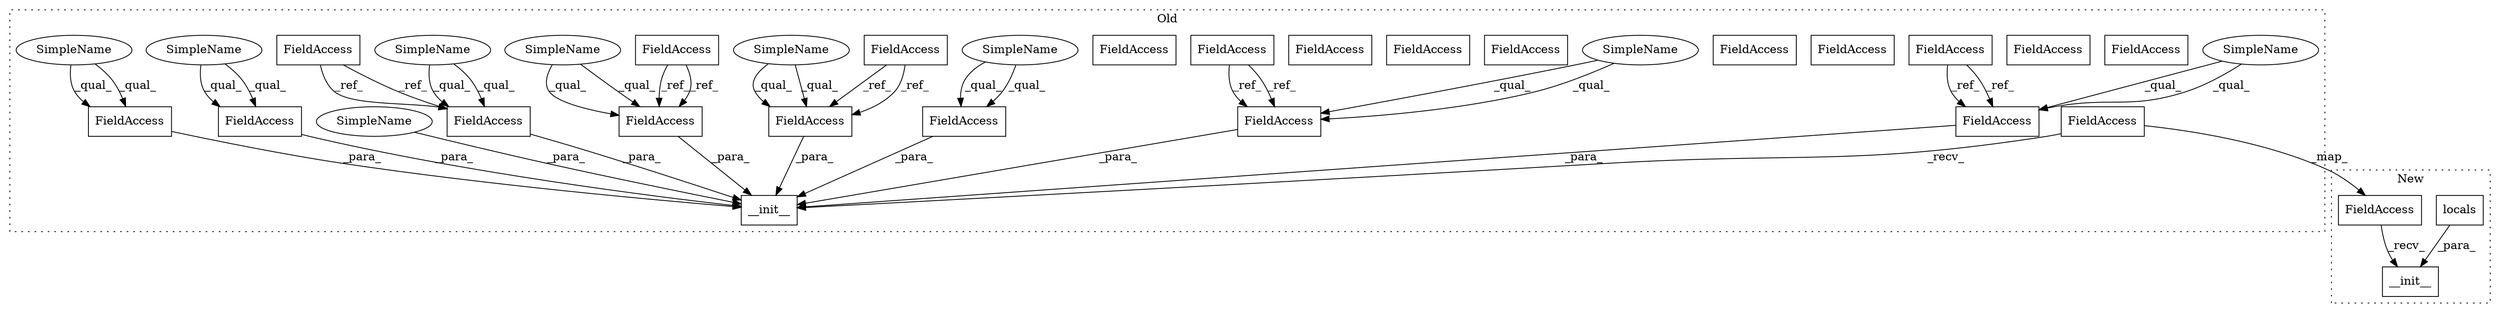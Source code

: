 digraph G {
subgraph cluster0 {
1 [label="__init__" a="32" s="1473,1735" l="9,1" shape="box"];
4 [label="FieldAccess" a="22" s="1062" l="24" shape="box"];
5 [label="FieldAccess" a="22" s="1616" l="24" shape="box"];
6 [label="FieldAccess" a="22" s="1663" l="23" shape="box"];
7 [label="FieldAccess" a="22" s="1011" l="25" shape="box"];
8 [label="FieldAccess" a="22" s="1590" l="25" shape="box"];
9 [label="FieldAccess" a="22" s="1687" l="48" shape="box"];
10 [label="FieldAccess" a="22" s="1303" l="48" shape="box"];
11 [label="FieldAccess" a="22" s="1458" l="14" shape="box"];
13 [label="FieldAccess" a="22" s="1515" l="22" shape="box"];
14 [label="FieldAccess" a="22" s="1641" l="21" shape="box"];
15 [label="FieldAccess" a="22" s="1538" l="20" shape="box"];
16 [label="FieldAccess" a="22" s="1152" l="30" shape="box"];
17 [label="FieldAccess" a="22" s="1559" l="30" shape="box"];
18 [label="FieldAccess" a="22" s="1213" l="21" shape="box"];
19 [label="FieldAccess" a="22" s="1559" l="30" shape="box"];
20 [label="FieldAccess" a="22" s="1641" l="21" shape="box"];
21 [label="FieldAccess" a="22" s="1687" l="48" shape="box"];
22 [label="FieldAccess" a="22" s="1590" l="25" shape="box"];
23 [label="FieldAccess" a="22" s="1616" l="24" shape="box"];
24 [label="SimpleName" a="42" s="1641" l="4" shape="ellipse"];
25 [label="SimpleName" a="42" s="1538" l="4" shape="ellipse"];
26 [label="SimpleName" a="42" s="1663" l="4" shape="ellipse"];
27 [label="SimpleName" a="42" s="1590" l="4" shape="ellipse"];
28 [label="SimpleName" a="42" s="1515" l="4" shape="ellipse"];
29 [label="SimpleName" a="42" s="1687" l="4" shape="ellipse"];
30 [label="SimpleName" a="42" s="1482" l="4" shape="ellipse"];
31 [label="SimpleName" a="42" s="1559" l="4" shape="ellipse"];
32 [label="SimpleName" a="42" s="1616" l="4" shape="ellipse"];
33 [label="FieldAccess" a="22" s="1515" l="22" shape="box"];
34 [label="FieldAccess" a="22" s="1663" l="23" shape="box"];
35 [label="FieldAccess" a="22" s="1538" l="20" shape="box"];
label = "Old";
style="dotted";
}
subgraph cluster1 {
2 [label="locals" a="32" s="935" l="8" shape="box"];
3 [label="__init__" a="32" s="926,943" l="9,1" shape="box"];
12 [label="FieldAccess" a="22" s="911" l="14" shape="box"];
label = "New";
style="dotted";
}
2 -> 3 [label="_para_"];
4 -> 23 [label="_ref_"];
4 -> 23 [label="_ref_"];
7 -> 22 [label="_ref_"];
7 -> 22 [label="_ref_"];
10 -> 21 [label="_ref_"];
10 -> 21 [label="_ref_"];
11 -> 12 [label="_map_"];
11 -> 1 [label="_recv_"];
12 -> 3 [label="_recv_"];
16 -> 19 [label="_ref_"];
16 -> 19 [label="_ref_"];
18 -> 20 [label="_ref_"];
18 -> 20 [label="_ref_"];
19 -> 1 [label="_para_"];
20 -> 1 [label="_para_"];
21 -> 1 [label="_para_"];
22 -> 1 [label="_para_"];
23 -> 1 [label="_para_"];
24 -> 20 [label="_qual_"];
24 -> 20 [label="_qual_"];
25 -> 35 [label="_qual_"];
25 -> 35 [label="_qual_"];
26 -> 34 [label="_qual_"];
26 -> 34 [label="_qual_"];
27 -> 22 [label="_qual_"];
27 -> 22 [label="_qual_"];
28 -> 33 [label="_qual_"];
28 -> 33 [label="_qual_"];
29 -> 21 [label="_qual_"];
29 -> 21 [label="_qual_"];
30 -> 1 [label="_para_"];
31 -> 19 [label="_qual_"];
31 -> 19 [label="_qual_"];
32 -> 23 [label="_qual_"];
32 -> 23 [label="_qual_"];
33 -> 1 [label="_para_"];
34 -> 1 [label="_para_"];
35 -> 1 [label="_para_"];
}